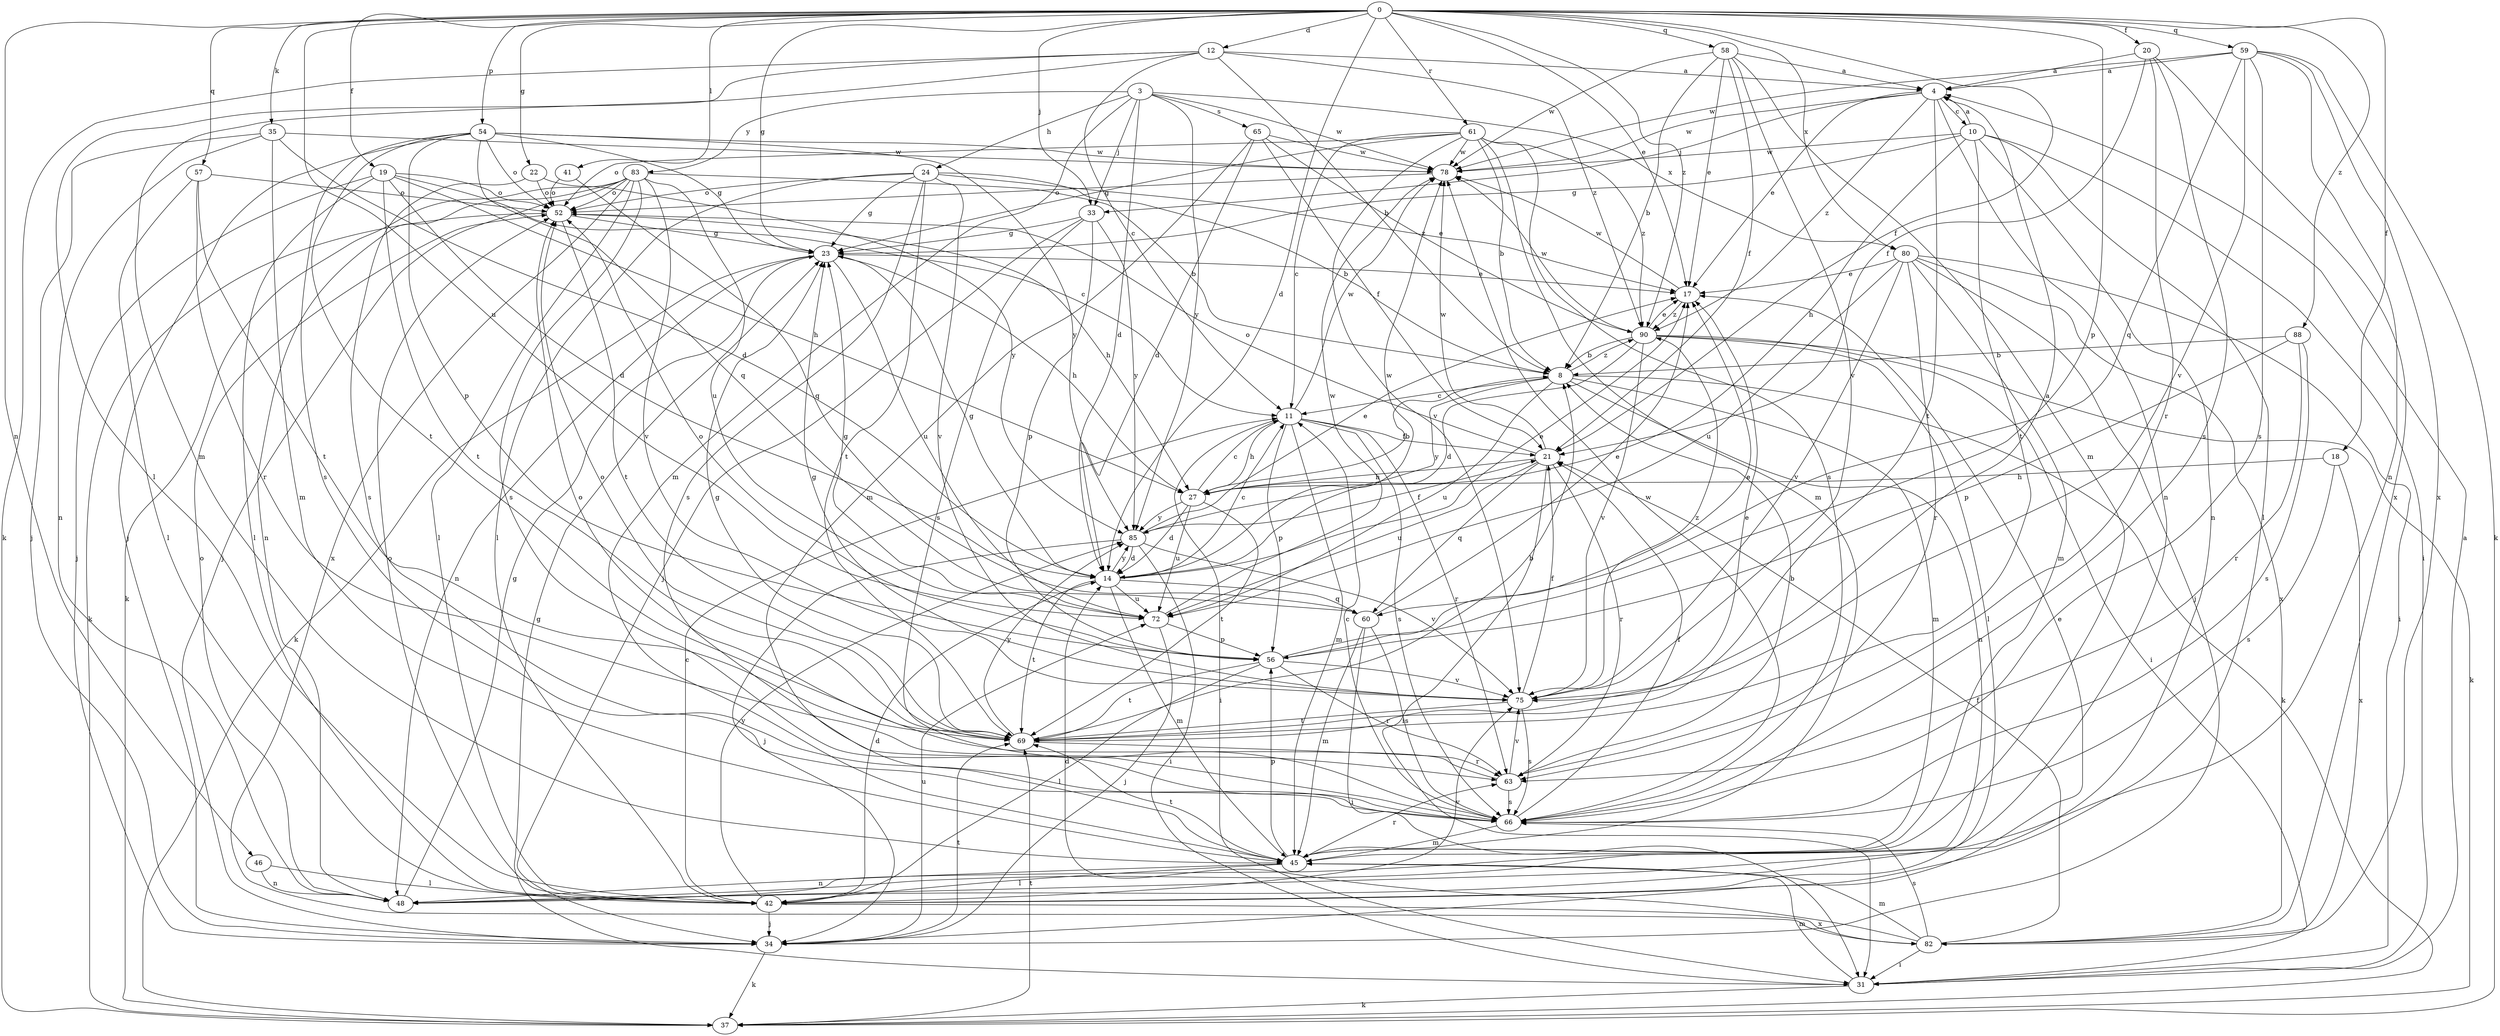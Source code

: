 strict digraph  {
0;
3;
4;
8;
10;
11;
12;
14;
17;
18;
19;
20;
21;
22;
23;
24;
27;
31;
33;
34;
35;
37;
41;
42;
45;
46;
48;
52;
54;
56;
57;
58;
59;
60;
61;
63;
65;
66;
69;
72;
75;
78;
80;
82;
83;
85;
88;
90;
0 -> 12  [label=d];
0 -> 14  [label=d];
0 -> 17  [label=e];
0 -> 18  [label=f];
0 -> 19  [label=f];
0 -> 20  [label=f];
0 -> 21  [label=f];
0 -> 22  [label=g];
0 -> 23  [label=g];
0 -> 33  [label=j];
0 -> 35  [label=k];
0 -> 41  [label=l];
0 -> 46  [label=n];
0 -> 54  [label=p];
0 -> 56  [label=p];
0 -> 57  [label=q];
0 -> 58  [label=q];
0 -> 59  [label=q];
0 -> 61  [label=r];
0 -> 72  [label=u];
0 -> 80  [label=x];
0 -> 88  [label=z];
0 -> 90  [label=z];
3 -> 14  [label=d];
3 -> 24  [label=h];
3 -> 33  [label=j];
3 -> 45  [label=m];
3 -> 65  [label=s];
3 -> 78  [label=w];
3 -> 80  [label=x];
3 -> 83  [label=y];
3 -> 85  [label=y];
4 -> 10  [label=c];
4 -> 17  [label=e];
4 -> 33  [label=j];
4 -> 48  [label=n];
4 -> 69  [label=t];
4 -> 78  [label=w];
4 -> 90  [label=z];
8 -> 11  [label=c];
8 -> 37  [label=k];
8 -> 45  [label=m];
8 -> 48  [label=n];
8 -> 72  [label=u];
8 -> 85  [label=y];
8 -> 90  [label=z];
10 -> 4  [label=a];
10 -> 23  [label=g];
10 -> 27  [label=h];
10 -> 31  [label=i];
10 -> 42  [label=l];
10 -> 48  [label=n];
10 -> 69  [label=t];
10 -> 78  [label=w];
11 -> 21  [label=f];
11 -> 27  [label=h];
11 -> 31  [label=i];
11 -> 45  [label=m];
11 -> 56  [label=p];
11 -> 63  [label=r];
11 -> 66  [label=s];
11 -> 78  [label=w];
12 -> 4  [label=a];
12 -> 8  [label=b];
12 -> 11  [label=c];
12 -> 37  [label=k];
12 -> 42  [label=l];
12 -> 45  [label=m];
12 -> 90  [label=z];
14 -> 11  [label=c];
14 -> 17  [label=e];
14 -> 23  [label=g];
14 -> 45  [label=m];
14 -> 60  [label=q];
14 -> 69  [label=t];
14 -> 72  [label=u];
14 -> 78  [label=w];
14 -> 85  [label=y];
17 -> 78  [label=w];
17 -> 90  [label=z];
18 -> 27  [label=h];
18 -> 66  [label=s];
18 -> 82  [label=x];
19 -> 11  [label=c];
19 -> 14  [label=d];
19 -> 27  [label=h];
19 -> 34  [label=j];
19 -> 42  [label=l];
19 -> 52  [label=o];
19 -> 69  [label=t];
20 -> 4  [label=a];
20 -> 21  [label=f];
20 -> 63  [label=r];
20 -> 66  [label=s];
20 -> 82  [label=x];
21 -> 27  [label=h];
21 -> 31  [label=i];
21 -> 52  [label=o];
21 -> 60  [label=q];
21 -> 63  [label=r];
21 -> 72  [label=u];
21 -> 78  [label=w];
22 -> 52  [label=o];
22 -> 66  [label=s];
22 -> 85  [label=y];
23 -> 17  [label=e];
23 -> 27  [label=h];
23 -> 37  [label=k];
23 -> 48  [label=n];
23 -> 72  [label=u];
24 -> 8  [label=b];
24 -> 17  [label=e];
24 -> 23  [label=g];
24 -> 42  [label=l];
24 -> 52  [label=o];
24 -> 66  [label=s];
24 -> 69  [label=t];
24 -> 75  [label=v];
27 -> 8  [label=b];
27 -> 11  [label=c];
27 -> 14  [label=d];
27 -> 69  [label=t];
27 -> 72  [label=u];
27 -> 85  [label=y];
31 -> 4  [label=a];
31 -> 23  [label=g];
31 -> 37  [label=k];
31 -> 45  [label=m];
33 -> 23  [label=g];
33 -> 34  [label=j];
33 -> 56  [label=p];
33 -> 66  [label=s];
33 -> 85  [label=y];
34 -> 17  [label=e];
34 -> 37  [label=k];
34 -> 69  [label=t];
34 -> 72  [label=u];
35 -> 14  [label=d];
35 -> 34  [label=j];
35 -> 45  [label=m];
35 -> 48  [label=n];
35 -> 78  [label=w];
37 -> 69  [label=t];
41 -> 52  [label=o];
41 -> 60  [label=q];
42 -> 11  [label=c];
42 -> 14  [label=d];
42 -> 34  [label=j];
42 -> 52  [label=o];
42 -> 75  [label=v];
42 -> 82  [label=x];
42 -> 85  [label=y];
45 -> 42  [label=l];
45 -> 48  [label=n];
45 -> 56  [label=p];
45 -> 63  [label=r];
45 -> 69  [label=t];
46 -> 42  [label=l];
46 -> 48  [label=n];
48 -> 23  [label=g];
48 -> 52  [label=o];
52 -> 23  [label=g];
52 -> 27  [label=h];
52 -> 37  [label=k];
52 -> 69  [label=t];
54 -> 23  [label=g];
54 -> 34  [label=j];
54 -> 52  [label=o];
54 -> 56  [label=p];
54 -> 60  [label=q];
54 -> 66  [label=s];
54 -> 69  [label=t];
54 -> 78  [label=w];
54 -> 85  [label=y];
56 -> 17  [label=e];
56 -> 42  [label=l];
56 -> 52  [label=o];
56 -> 63  [label=r];
56 -> 69  [label=t];
56 -> 75  [label=v];
57 -> 42  [label=l];
57 -> 52  [label=o];
57 -> 63  [label=r];
57 -> 69  [label=t];
58 -> 4  [label=a];
58 -> 8  [label=b];
58 -> 17  [label=e];
58 -> 21  [label=f];
58 -> 45  [label=m];
58 -> 75  [label=v];
58 -> 78  [label=w];
59 -> 4  [label=a];
59 -> 37  [label=k];
59 -> 48  [label=n];
59 -> 60  [label=q];
59 -> 66  [label=s];
59 -> 75  [label=v];
59 -> 78  [label=w];
59 -> 82  [label=x];
60 -> 17  [label=e];
60 -> 31  [label=i];
60 -> 45  [label=m];
60 -> 66  [label=s];
61 -> 8  [label=b];
61 -> 11  [label=c];
61 -> 23  [label=g];
61 -> 45  [label=m];
61 -> 52  [label=o];
61 -> 66  [label=s];
61 -> 75  [label=v];
61 -> 78  [label=w];
61 -> 90  [label=z];
63 -> 8  [label=b];
63 -> 52  [label=o];
63 -> 66  [label=s];
63 -> 75  [label=v];
65 -> 14  [label=d];
65 -> 21  [label=f];
65 -> 45  [label=m];
65 -> 78  [label=w];
65 -> 90  [label=z];
66 -> 11  [label=c];
66 -> 21  [label=f];
66 -> 45  [label=m];
66 -> 78  [label=w];
69 -> 8  [label=b];
69 -> 17  [label=e];
69 -> 23  [label=g];
69 -> 52  [label=o];
69 -> 63  [label=r];
69 -> 85  [label=y];
72 -> 23  [label=g];
72 -> 34  [label=j];
72 -> 56  [label=p];
72 -> 78  [label=w];
75 -> 4  [label=a];
75 -> 21  [label=f];
75 -> 23  [label=g];
75 -> 66  [label=s];
75 -> 69  [label=t];
75 -> 90  [label=z];
78 -> 52  [label=o];
80 -> 17  [label=e];
80 -> 31  [label=i];
80 -> 34  [label=j];
80 -> 45  [label=m];
80 -> 63  [label=r];
80 -> 72  [label=u];
80 -> 75  [label=v];
80 -> 82  [label=x];
82 -> 14  [label=d];
82 -> 21  [label=f];
82 -> 31  [label=i];
82 -> 45  [label=m];
82 -> 66  [label=s];
83 -> 8  [label=b];
83 -> 34  [label=j];
83 -> 37  [label=k];
83 -> 42  [label=l];
83 -> 48  [label=n];
83 -> 52  [label=o];
83 -> 66  [label=s];
83 -> 72  [label=u];
83 -> 75  [label=v];
83 -> 82  [label=x];
85 -> 14  [label=d];
85 -> 17  [label=e];
85 -> 21  [label=f];
85 -> 31  [label=i];
85 -> 34  [label=j];
85 -> 75  [label=v];
88 -> 8  [label=b];
88 -> 56  [label=p];
88 -> 63  [label=r];
88 -> 66  [label=s];
90 -> 8  [label=b];
90 -> 14  [label=d];
90 -> 17  [label=e];
90 -> 31  [label=i];
90 -> 37  [label=k];
90 -> 42  [label=l];
90 -> 75  [label=v];
90 -> 78  [label=w];
}
